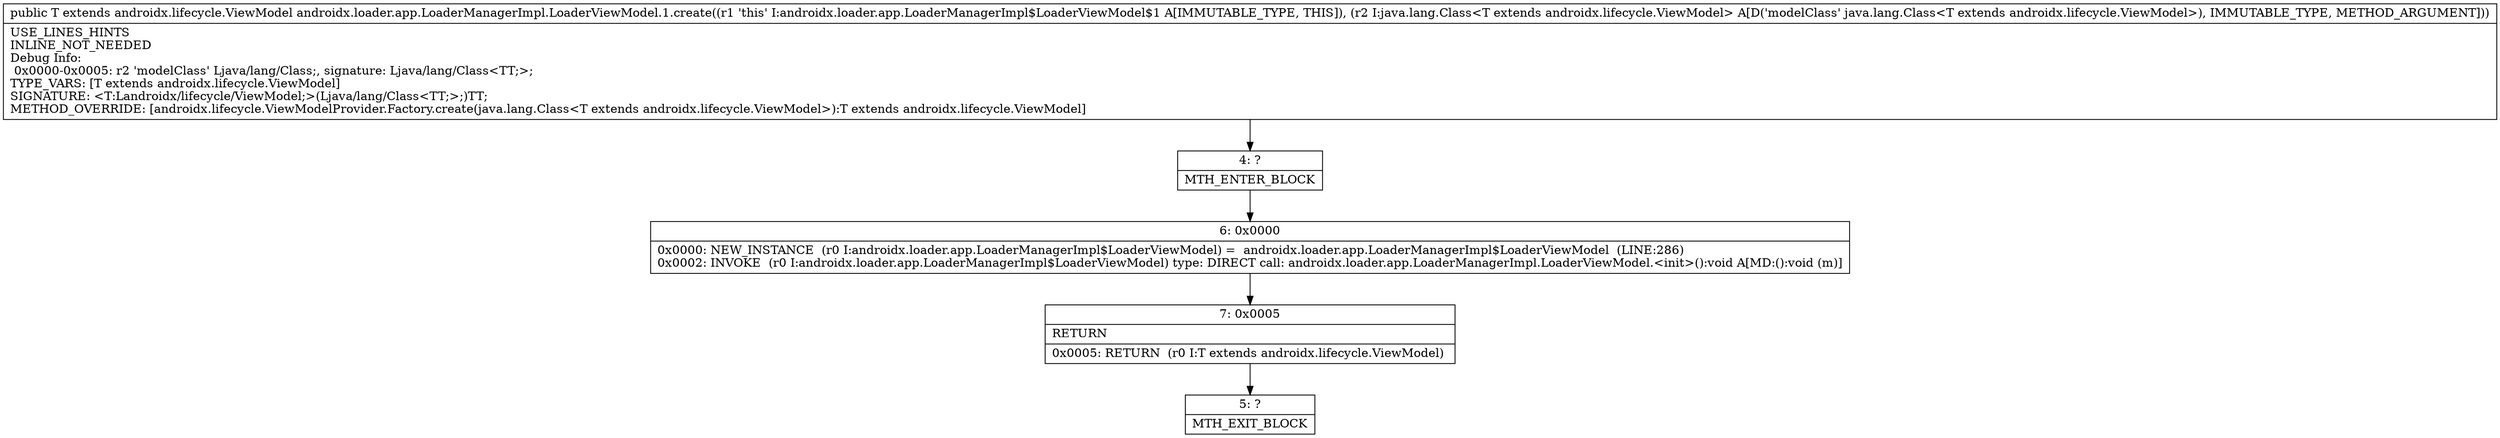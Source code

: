 digraph "CFG forandroidx.loader.app.LoaderManagerImpl.LoaderViewModel.1.create(Ljava\/lang\/Class;)Landroidx\/lifecycle\/ViewModel;" {
Node_4 [shape=record,label="{4\:\ ?|MTH_ENTER_BLOCK\l}"];
Node_6 [shape=record,label="{6\:\ 0x0000|0x0000: NEW_INSTANCE  (r0 I:androidx.loader.app.LoaderManagerImpl$LoaderViewModel) =  androidx.loader.app.LoaderManagerImpl$LoaderViewModel  (LINE:286)\l0x0002: INVOKE  (r0 I:androidx.loader.app.LoaderManagerImpl$LoaderViewModel) type: DIRECT call: androidx.loader.app.LoaderManagerImpl.LoaderViewModel.\<init\>():void A[MD:():void (m)]\l}"];
Node_7 [shape=record,label="{7\:\ 0x0005|RETURN\l|0x0005: RETURN  (r0 I:T extends androidx.lifecycle.ViewModel) \l}"];
Node_5 [shape=record,label="{5\:\ ?|MTH_EXIT_BLOCK\l}"];
MethodNode[shape=record,label="{public T extends androidx.lifecycle.ViewModel androidx.loader.app.LoaderManagerImpl.LoaderViewModel.1.create((r1 'this' I:androidx.loader.app.LoaderManagerImpl$LoaderViewModel$1 A[IMMUTABLE_TYPE, THIS]), (r2 I:java.lang.Class\<T extends androidx.lifecycle.ViewModel\> A[D('modelClass' java.lang.Class\<T extends androidx.lifecycle.ViewModel\>), IMMUTABLE_TYPE, METHOD_ARGUMENT]))  | USE_LINES_HINTS\lINLINE_NOT_NEEDED\lDebug Info:\l  0x0000\-0x0005: r2 'modelClass' Ljava\/lang\/Class;, signature: Ljava\/lang\/Class\<TT;\>;\lTYPE_VARS: [T extends androidx.lifecycle.ViewModel]\lSIGNATURE: \<T:Landroidx\/lifecycle\/ViewModel;\>(Ljava\/lang\/Class\<TT;\>;)TT;\lMETHOD_OVERRIDE: [androidx.lifecycle.ViewModelProvider.Factory.create(java.lang.Class\<T extends androidx.lifecycle.ViewModel\>):T extends androidx.lifecycle.ViewModel]\l}"];
MethodNode -> Node_4;Node_4 -> Node_6;
Node_6 -> Node_7;
Node_7 -> Node_5;
}

